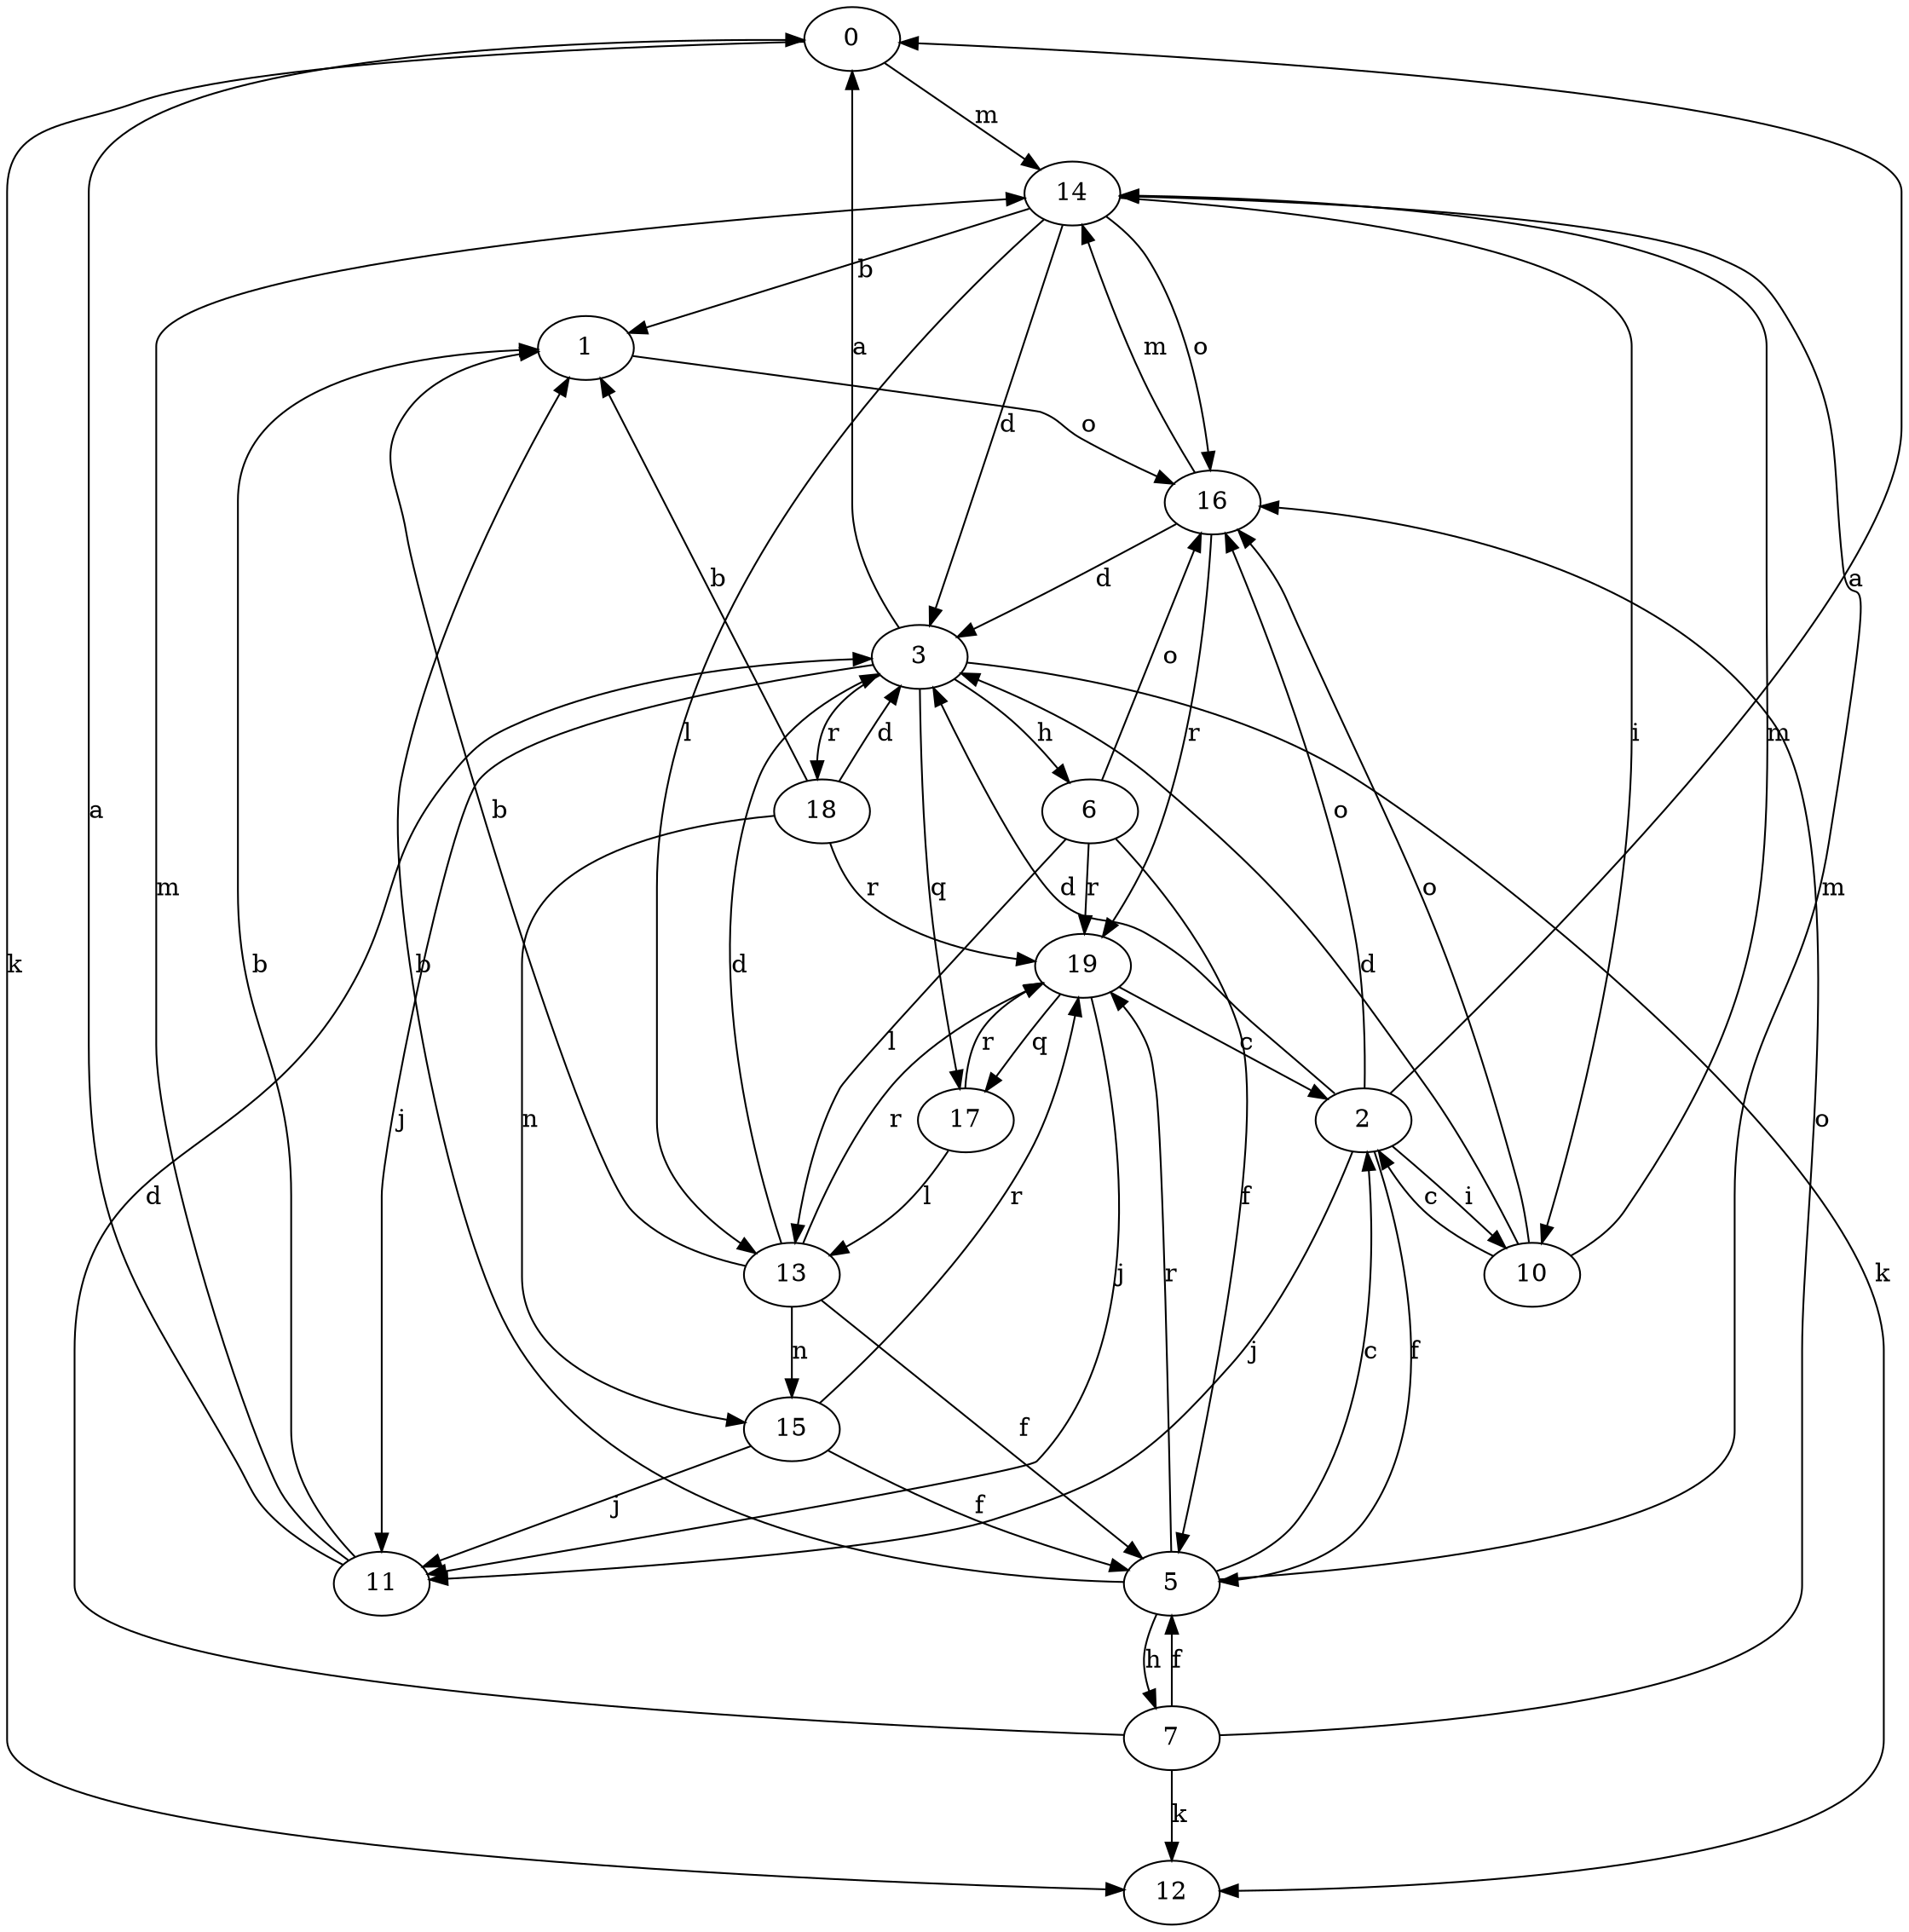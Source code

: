 strict digraph  {
0;
1;
2;
3;
5;
6;
7;
10;
11;
12;
13;
14;
15;
16;
17;
18;
19;
0 -> 12  [label=k];
0 -> 14  [label=m];
1 -> 16  [label=o];
2 -> 0  [label=a];
2 -> 3  [label=d];
2 -> 5  [label=f];
2 -> 10  [label=i];
2 -> 11  [label=j];
2 -> 16  [label=o];
3 -> 0  [label=a];
3 -> 6  [label=h];
3 -> 11  [label=j];
3 -> 12  [label=k];
3 -> 17  [label=q];
3 -> 18  [label=r];
5 -> 1  [label=b];
5 -> 2  [label=c];
5 -> 7  [label=h];
5 -> 14  [label=m];
5 -> 19  [label=r];
6 -> 5  [label=f];
6 -> 13  [label=l];
6 -> 16  [label=o];
6 -> 19  [label=r];
7 -> 3  [label=d];
7 -> 5  [label=f];
7 -> 12  [label=k];
7 -> 16  [label=o];
10 -> 2  [label=c];
10 -> 3  [label=d];
10 -> 14  [label=m];
10 -> 16  [label=o];
11 -> 0  [label=a];
11 -> 1  [label=b];
11 -> 14  [label=m];
13 -> 1  [label=b];
13 -> 3  [label=d];
13 -> 5  [label=f];
13 -> 15  [label=n];
13 -> 19  [label=r];
14 -> 1  [label=b];
14 -> 3  [label=d];
14 -> 10  [label=i];
14 -> 13  [label=l];
14 -> 16  [label=o];
15 -> 5  [label=f];
15 -> 11  [label=j];
15 -> 19  [label=r];
16 -> 3  [label=d];
16 -> 14  [label=m];
16 -> 19  [label=r];
17 -> 13  [label=l];
17 -> 19  [label=r];
18 -> 1  [label=b];
18 -> 3  [label=d];
18 -> 15  [label=n];
18 -> 19  [label=r];
19 -> 2  [label=c];
19 -> 11  [label=j];
19 -> 17  [label=q];
}
